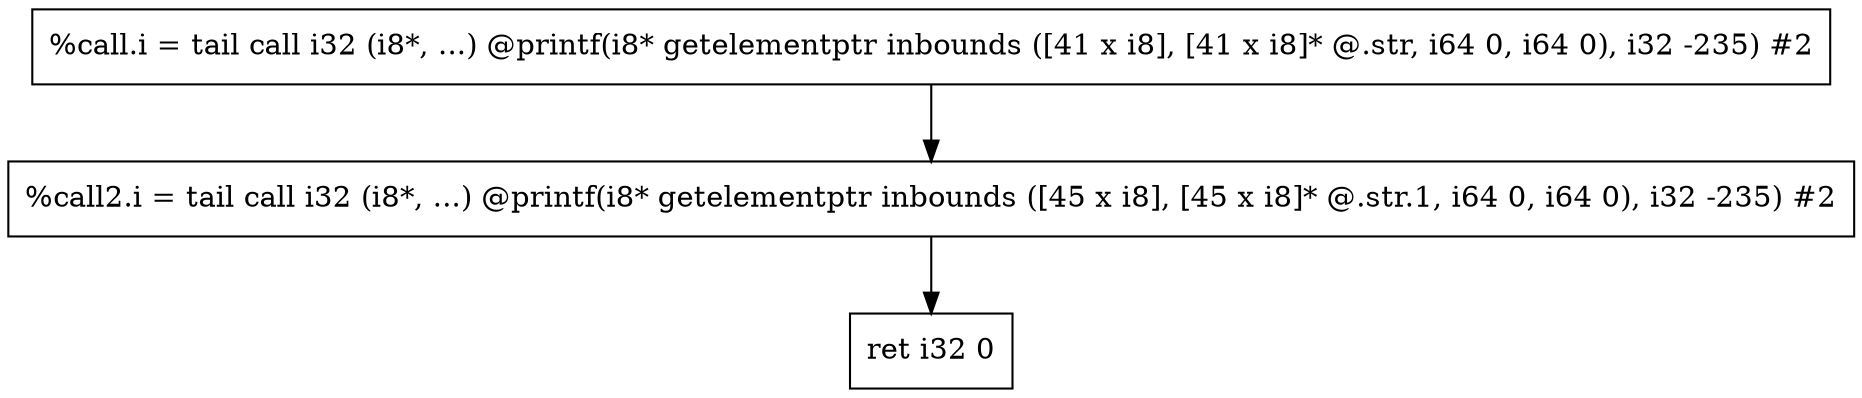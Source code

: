 digraph "CDFG for'main' function" {
	Node0x559149726298[shape=record, label="  %call.i = tail call i32 (i8*, ...) @printf(i8* getelementptr inbounds ([41 x i8], [41 x i8]* @.str, i64 0, i64 0), i32 -235) #2"]
	Node0x5591497263c8[shape=record, label="  %call2.i = tail call i32 (i8*, ...) @printf(i8* getelementptr inbounds ([45 x i8], [45 x i8]* @.str.1, i64 0, i64 0), i32 -235) #2"]
	Node0x559149726208[shape=record, label="  ret i32 0"]
	Node0x559149726298 -> Node0x5591497263c8
	Node0x5591497263c8 -> Node0x559149726208
edge [color=red]
}
